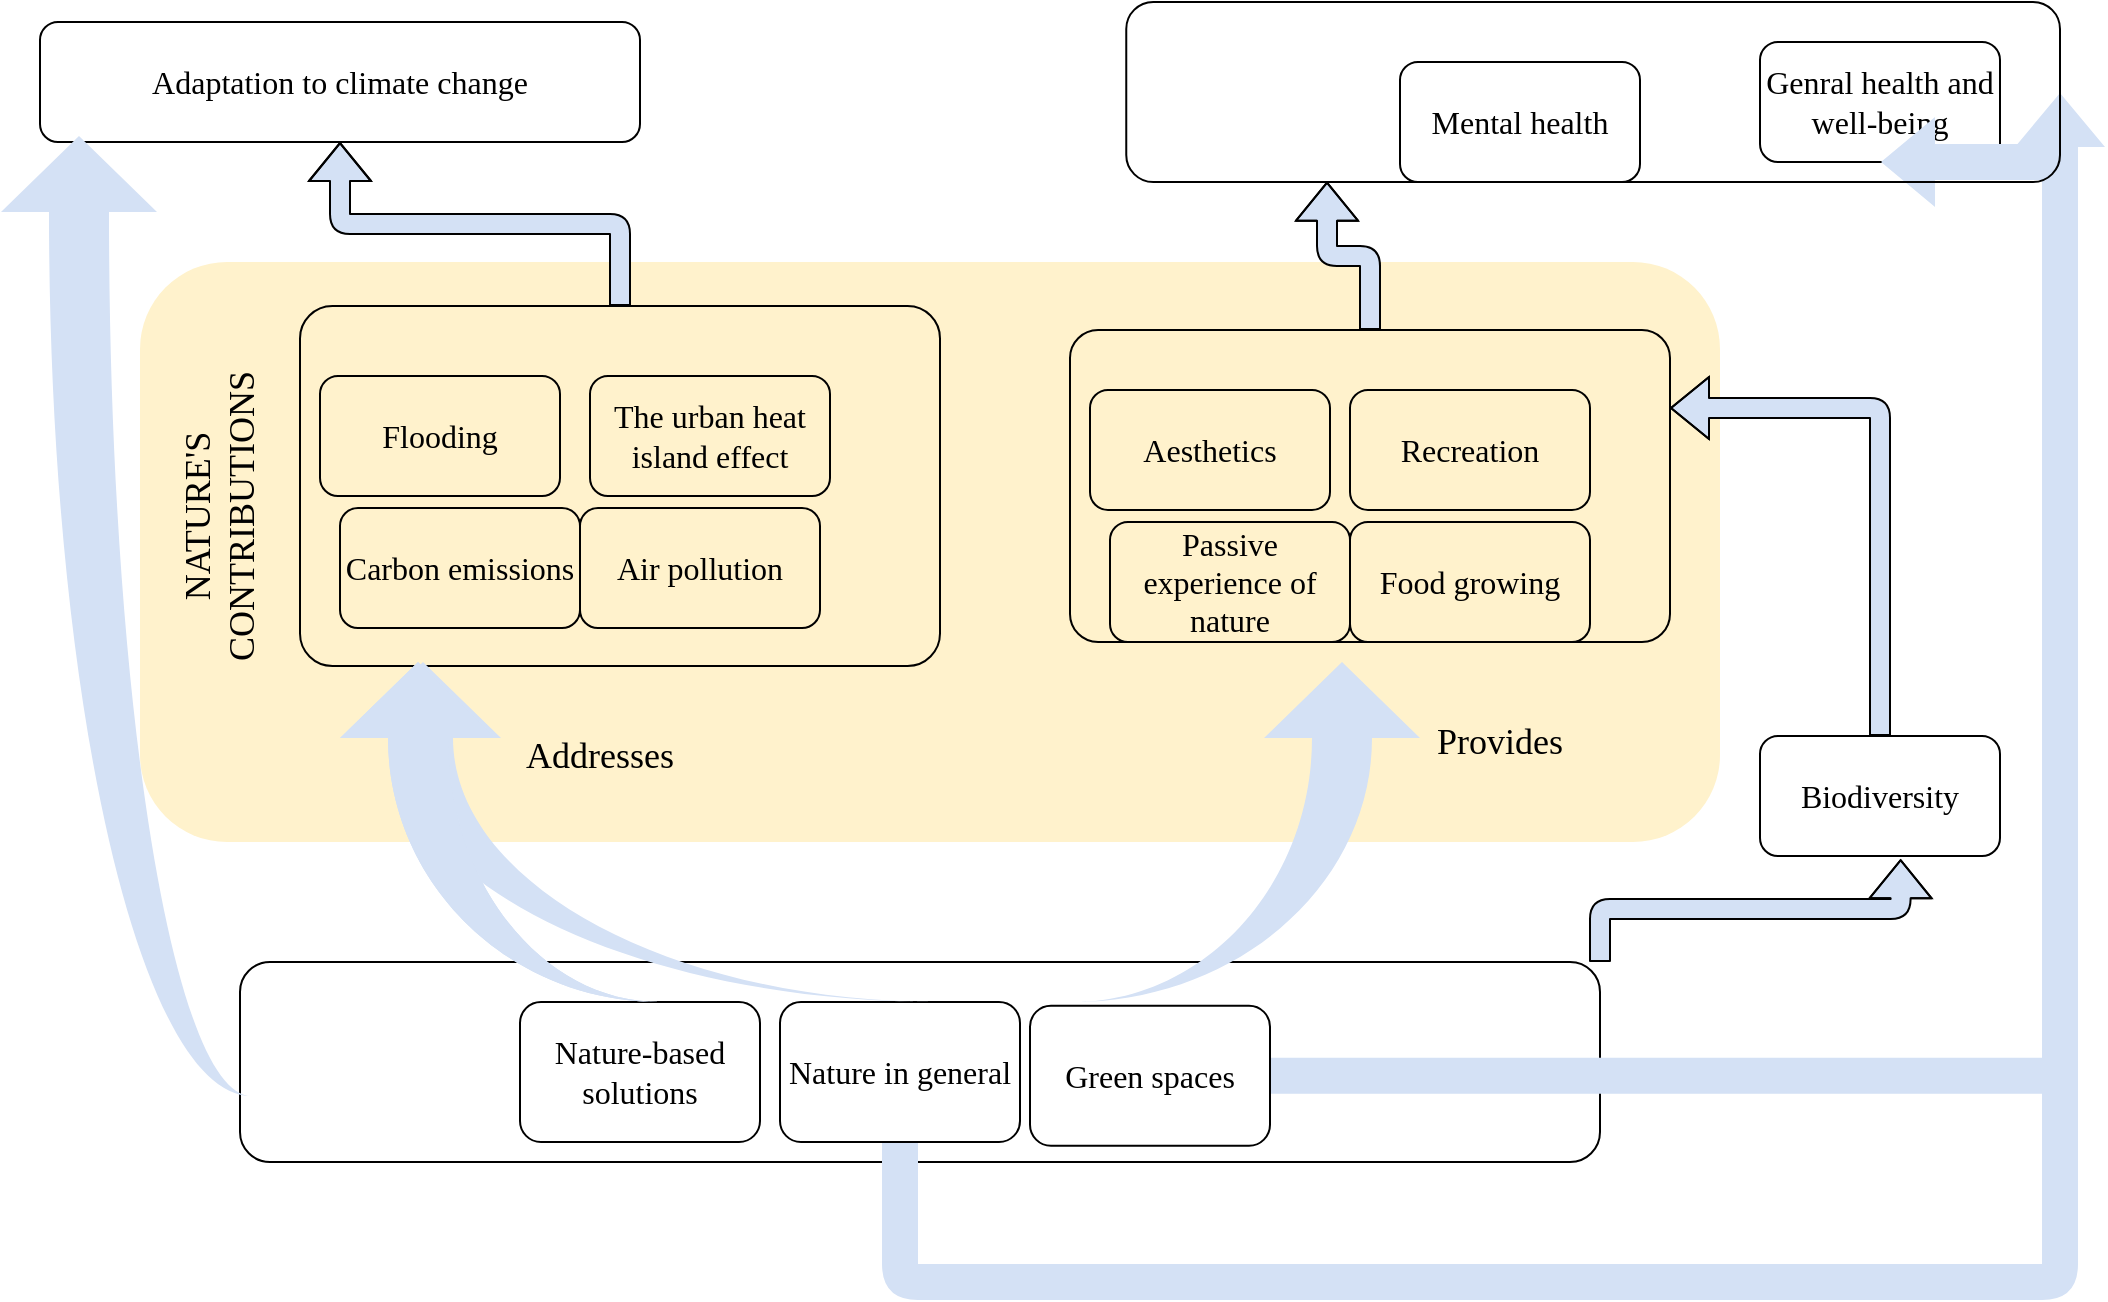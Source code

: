 <mxfile version="13.3.4" type="github">
  <diagram id="3jO2q79QekQxGxMABE4A" name="Page-1">
    <mxGraphModel dx="1602" dy="979" grid="1" gridSize="10" guides="1" tooltips="1" connect="1" arrows="1" fold="1" page="1" pageScale="1" pageWidth="1169" pageHeight="827" math="0" shadow="0" extFonts="CMU Sans Serif^https://fonts.googleapis.com/css?family=CMU+Sans+Serif">
      <root>
        <mxCell id="0" />
        <mxCell id="1" parent="0" />
        <mxCell id="yknS8TGnMi3s3szBie4E-77" value="" style="rounded=1;whiteSpace=wrap;html=1;fontFamily=CMU Sans Serif;fontSize=18;strokeColor=none;fillColor=#FFF2CC;" vertex="1" parent="1">
          <mxGeometry x="80" y="200" width="790" height="290" as="geometry" />
        </mxCell>
        <mxCell id="yknS8TGnMi3s3szBie4E-73" style="edgeStyle=orthogonalEdgeStyle;shape=flexArrow;rounded=1;orthogonalLoop=1;jettySize=auto;html=1;exitX=1;exitY=0;exitDx=0;exitDy=0;entryX=0.586;entryY=1.027;entryDx=0;entryDy=0;entryPerimeter=0;shadow=0;fillColor=#D4E1F5;fontFamily=CMU Sans Serif;fontSize=18;" edge="1" parent="1" source="yknS8TGnMi3s3szBie4E-4" target="yknS8TGnMi3s3szBie4E-13">
          <mxGeometry relative="1" as="geometry" />
        </mxCell>
        <mxCell id="yknS8TGnMi3s3szBie4E-4" value="" style="rounded=1;whiteSpace=wrap;html=1;fillColor=none;fontFamily=CMU Sans Serif;FType=g;fontSize=16;" vertex="1" parent="1">
          <mxGeometry x="130" y="550" width="680" height="100" as="geometry" />
        </mxCell>
        <mxCell id="yknS8TGnMi3s3szBie4E-27" value="" style="rounded=1;whiteSpace=wrap;html=1;fillColor=none;fontFamily=CMU Sans Serif;fontSize=18;arcSize=9;" vertex="1" parent="1">
          <mxGeometry x="545" y="234" width="300" height="156" as="geometry" />
        </mxCell>
        <mxCell id="yknS8TGnMi3s3szBie4E-67" style="edgeStyle=orthogonalEdgeStyle;shape=flexArrow;rounded=1;orthogonalLoop=1;jettySize=auto;html=1;exitX=0.5;exitY=0;exitDx=0;exitDy=0;shadow=0;fillColor=#D4E1F5;fontFamily=CMU Sans Serif;fontSize=18;" edge="1" parent="1" source="yknS8TGnMi3s3szBie4E-26" target="yknS8TGnMi3s3szBie4E-18">
          <mxGeometry relative="1" as="geometry" />
        </mxCell>
        <mxCell id="yknS8TGnMi3s3szBie4E-26" value="" style="rounded=1;whiteSpace=wrap;html=1;fillColor=none;fontFamily=CMU Sans Serif;fontSize=18;arcSize=9;" vertex="1" parent="1">
          <mxGeometry x="160" y="222" width="320" height="180" as="geometry" />
        </mxCell>
        <mxCell id="yknS8TGnMi3s3szBie4E-1" value="Nature in general" style="rounded=1;whiteSpace=wrap;html=1;fontFamily=CMU Sans Serif;FType=g;fontSize=16;" vertex="1" parent="1">
          <mxGeometry x="400" y="570" width="120" height="70" as="geometry" />
        </mxCell>
        <mxCell id="yknS8TGnMi3s3szBie4E-2" value="Green spaces" style="rounded=1;whiteSpace=wrap;html=1;fontFamily=CMU Sans Serif;FType=g;fontSize=16;" vertex="1" parent="1">
          <mxGeometry x="525" y="571.88" width="120" height="70" as="geometry" />
        </mxCell>
        <mxCell id="yknS8TGnMi3s3szBie4E-3" value="Nature-based solutions" style="rounded=1;whiteSpace=wrap;html=1;fontFamily=CMU Sans Serif;FType=g;fontSize=16;" vertex="1" parent="1">
          <mxGeometry x="270" y="570" width="120" height="70" as="geometry" />
        </mxCell>
        <mxCell id="yknS8TGnMi3s3szBie4E-5" value="Flooding" style="rounded=1;whiteSpace=wrap;html=1;fillColor=none;fontFamily=CMU Sans Serif;FType=g;fontSize=16;" vertex="1" parent="1">
          <mxGeometry x="170" y="257" width="120" height="60" as="geometry" />
        </mxCell>
        <mxCell id="yknS8TGnMi3s3szBie4E-6" value="The urban heat island effect" style="rounded=1;whiteSpace=wrap;html=1;fillColor=none;fontFamily=CMU Sans Serif;FType=g;fontSize=16;" vertex="1" parent="1">
          <mxGeometry x="305" y="257" width="120" height="60" as="geometry" />
        </mxCell>
        <mxCell id="yknS8TGnMi3s3szBie4E-7" value="Air pollution" style="rounded=1;whiteSpace=wrap;html=1;fillColor=none;fontFamily=CMU Sans Serif;FType=g;fontSize=16;" vertex="1" parent="1">
          <mxGeometry x="300" y="323" width="120" height="60" as="geometry" />
        </mxCell>
        <mxCell id="yknS8TGnMi3s3szBie4E-8" value="Carbon emissions" style="rounded=1;whiteSpace=wrap;html=1;fillColor=none;fontFamily=CMU Sans Serif;FType=g;fontSize=16;" vertex="1" parent="1">
          <mxGeometry x="180" y="323" width="120" height="60" as="geometry" />
        </mxCell>
        <mxCell id="yknS8TGnMi3s3szBie4E-9" value="Recreation" style="rounded=1;whiteSpace=wrap;html=1;fillColor=none;fontFamily=CMU Sans Serif;FType=g;fontSize=16;" vertex="1" parent="1">
          <mxGeometry x="685" y="264" width="120" height="60" as="geometry" />
        </mxCell>
        <mxCell id="yknS8TGnMi3s3szBie4E-10" value="Passive experience of nature" style="rounded=1;whiteSpace=wrap;html=1;fillColor=none;fontFamily=CMU Sans Serif;FType=g;fontSize=16;" vertex="1" parent="1">
          <mxGeometry x="565" y="330" width="120" height="60" as="geometry" />
        </mxCell>
        <mxCell id="yknS8TGnMi3s3szBie4E-11" value="Food growing" style="rounded=1;whiteSpace=wrap;html=1;fillColor=none;fontFamily=CMU Sans Serif;FType=g;fontSize=16;" vertex="1" parent="1">
          <mxGeometry x="685" y="330" width="120" height="60" as="geometry" />
        </mxCell>
        <mxCell id="yknS8TGnMi3s3szBie4E-12" value="Aesthetics" style="rounded=1;whiteSpace=wrap;html=1;fillColor=none;fontFamily=CMU Sans Serif;FType=g;fontSize=16;" vertex="1" parent="1">
          <mxGeometry x="555" y="264" width="120" height="60" as="geometry" />
        </mxCell>
        <mxCell id="yknS8TGnMi3s3szBie4E-69" style="edgeStyle=orthogonalEdgeStyle;shape=flexArrow;rounded=1;orthogonalLoop=1;jettySize=auto;html=1;exitX=0.5;exitY=0;exitDx=0;exitDy=0;shadow=0;fillColor=#D4E1F5;fontFamily=CMU Sans Serif;fontSize=18;entryX=1;entryY=0.25;entryDx=0;entryDy=0;" edge="1" parent="1" source="yknS8TGnMi3s3szBie4E-13" target="yknS8TGnMi3s3szBie4E-27">
          <mxGeometry relative="1" as="geometry">
            <mxPoint x="650" y="230.0" as="targetPoint" />
          </mxGeometry>
        </mxCell>
        <mxCell id="yknS8TGnMi3s3szBie4E-13" value="Biodiversity" style="rounded=1;whiteSpace=wrap;html=1;fillColor=none;fontFamily=CMU Sans Serif;FType=g;fontSize=16;" vertex="1" parent="1">
          <mxGeometry x="890" y="437" width="120" height="60" as="geometry" />
        </mxCell>
        <mxCell id="yknS8TGnMi3s3szBie4E-16" value="Mental health" style="rounded=1;whiteSpace=wrap;html=1;fillColor=none;fontFamily=CMU Sans Serif;FType=g;fontSize=16;" vertex="1" parent="1">
          <mxGeometry x="710" y="100" width="120" height="60" as="geometry" />
        </mxCell>
        <mxCell id="yknS8TGnMi3s3szBie4E-17" value="Genral health and well-being" style="rounded=1;whiteSpace=wrap;html=1;fillColor=none;fontFamily=CMU Sans Serif;FType=g;fontSize=16;" vertex="1" parent="1">
          <mxGeometry x="890" y="90" width="120" height="60" as="geometry" />
        </mxCell>
        <mxCell id="yknS8TGnMi3s3szBie4E-18" value="Adaptation to climate change" style="rounded=1;whiteSpace=wrap;html=1;fillColor=none;fontFamily=CMU Sans Serif;FType=g;fontSize=16;" vertex="1" parent="1">
          <mxGeometry x="30" y="80" width="300" height="60" as="geometry" />
        </mxCell>
        <mxCell id="yknS8TGnMi3s3szBie4E-22" value="Addresses" style="text;html=1;strokeColor=none;fillColor=none;align=center;verticalAlign=middle;whiteSpace=wrap;rounded=0;fontSize=18;fontFamily=CMU Sans Serif;" vertex="1" parent="1">
          <mxGeometry x="290" y="437" width="40" height="20" as="geometry" />
        </mxCell>
        <mxCell id="yknS8TGnMi3s3szBie4E-76" style="edgeStyle=orthogonalEdgeStyle;shape=flexArrow;rounded=1;orthogonalLoop=1;jettySize=auto;html=1;entryX=0.215;entryY=0.998;entryDx=0;entryDy=0;entryPerimeter=0;shadow=0;fillColor=#D4E1F5;fontFamily=CMU Sans Serif;fontSize=18;" edge="1" parent="1" source="yknS8TGnMi3s3szBie4E-27" target="yknS8TGnMi3s3szBie4E-74">
          <mxGeometry relative="1" as="geometry" />
        </mxCell>
        <mxCell id="yknS8TGnMi3s3szBie4E-25" value="Provides" style="text;html=1;strokeColor=none;fillColor=none;align=center;verticalAlign=middle;whiteSpace=wrap;rounded=0;fontSize=18;fontFamily=CMU Sans Serif;" vertex="1" parent="1">
          <mxGeometry x="740" y="430" width="40" height="20" as="geometry" />
        </mxCell>
        <mxCell id="yknS8TGnMi3s3szBie4E-38" value="" style="html=1;shadow=0;dashed=0;align=center;verticalAlign=middle;shape=mxgraph.arrows2.jumpInArrow;dy=15;dx=38;arrowHead=78;fontFamily=CMU Sans Serif;fontSize=18;flipH=1;flipV=1;rotation=90;fillColor=#D4E1F5;strokeColor=none;" vertex="1" parent="1">
          <mxGeometry x="175" y="405" width="170" height="160" as="geometry" />
        </mxCell>
        <mxCell id="yknS8TGnMi3s3szBie4E-41" value="" style="html=1;shadow=0;dashed=0;align=center;verticalAlign=middle;shape=mxgraph.arrows2.jumpInArrow;dy=15;dx=38;arrowHead=78;fontFamily=CMU Sans Serif;fontSize=18;flipH=1;flipV=1;rotation=90;fillColor=#D4E1F5;strokeColor=none;" vertex="1" parent="1">
          <mxGeometry x="246.25" y="336.25" width="170" height="297.5" as="geometry" />
        </mxCell>
        <mxCell id="yknS8TGnMi3s3szBie4E-42" value="" style="html=1;shadow=0;dashed=0;align=center;verticalAlign=middle;shape=mxgraph.arrows2.jumpInArrow;dy=15;dx=38;arrowHead=78;fontFamily=CMU Sans Serif;fontSize=18;flipH=1;flipV=1;rotation=90;fillColor=#D4E1F5;strokeColor=none;" vertex="1" parent="1">
          <mxGeometry x="175" y="405" width="170" height="160" as="geometry" />
        </mxCell>
        <mxCell id="yknS8TGnMi3s3szBie4E-43" value="" style="html=1;shadow=0;dashed=0;align=center;verticalAlign=middle;shape=mxgraph.arrows2.jumpInArrow;dy=15;dx=38;arrowHead=78;fontFamily=CMU Sans Serif;fontSize=18;flipH=1;flipV=0;rotation=90;fillColor=#D4E1F5;strokeColor=none;" vertex="1" parent="1">
          <mxGeometry x="548.13" y="398.13" width="170" height="173.75" as="geometry" />
        </mxCell>
        <mxCell id="yknS8TGnMi3s3szBie4E-65" style="rounded=1;orthogonalLoop=1;jettySize=auto;html=1;exitX=1;exitY=0.5;exitDx=0;exitDy=0;fontFamily=CMU Sans Serif;fontSize=18;shape=flexArrow;edgeStyle=orthogonalEdgeStyle;sketch=0;shadow=0;strokeColor=none;fillColor=#D4E1F5;width=18;endSize=8.67;endWidth=26;entryX=0.5;entryY=1;entryDx=0;entryDy=0;" edge="1" parent="1" source="yknS8TGnMi3s3szBie4E-2" target="yknS8TGnMi3s3szBie4E-17">
          <mxGeometry relative="1" as="geometry">
            <mxPoint x="960" y="633.75" as="sourcePoint" />
            <mxPoint x="890" y="100" as="targetPoint" />
            <Array as="points">
              <mxPoint x="1040" y="607" />
              <mxPoint x="1040" y="150" />
            </Array>
          </mxGeometry>
        </mxCell>
        <mxCell id="yknS8TGnMi3s3szBie4E-66" style="rounded=1;orthogonalLoop=1;jettySize=auto;html=1;exitX=0.5;exitY=1;exitDx=0;exitDy=0;fontFamily=CMU Sans Serif;fontSize=18;shape=flexArrow;edgeStyle=orthogonalEdgeStyle;sketch=0;shadow=0;strokeColor=none;fillColor=#D4E1F5;width=18;endSize=8.67;endWidth=26;entryX=1;entryY=0.5;entryDx=0;entryDy=0;" edge="1" parent="1" source="yknS8TGnMi3s3szBie4E-1" target="yknS8TGnMi3s3szBie4E-74">
          <mxGeometry relative="1" as="geometry">
            <mxPoint x="645" y="606.88" as="sourcePoint" />
            <mxPoint x="950" y="150" as="targetPoint" />
            <Array as="points">
              <mxPoint x="460" y="710" />
              <mxPoint x="1040" y="710" />
            </Array>
          </mxGeometry>
        </mxCell>
        <mxCell id="yknS8TGnMi3s3szBie4E-70" value="" style="html=1;shadow=0;dashed=0;align=center;verticalAlign=middle;shape=mxgraph.arrows2.jumpInArrow;dy=15;dx=38;arrowHead=78;fontFamily=CMU Sans Serif;fontSize=18;flipH=1;flipV=1;rotation=90;fillColor=#D4E1F5;strokeColor=none;" vertex="1" parent="1">
          <mxGeometry x="-166.88" y="314.37" width="480" height="125.25" as="geometry" />
        </mxCell>
        <mxCell id="yknS8TGnMi3s3szBie4E-74" value="" style="rounded=1;whiteSpace=wrap;html=1;fontFamily=CMU Sans Serif;fontSize=18;fillColor=none;" vertex="1" parent="1">
          <mxGeometry x="573.13" y="70" width="466.87" height="90" as="geometry" />
        </mxCell>
        <mxCell id="yknS8TGnMi3s3szBie4E-78" value="NATURE&#39;S CONTRIBUTIONS" style="text;html=1;strokeColor=none;fillColor=none;align=center;verticalAlign=middle;whiteSpace=wrap;rounded=0;fontFamily=CMU Sans Serif;fontSize=18;rotation=-90;" vertex="1" parent="1">
          <mxGeometry x="100" y="317" width="40" height="20" as="geometry" />
        </mxCell>
      </root>
    </mxGraphModel>
  </diagram>
</mxfile>
